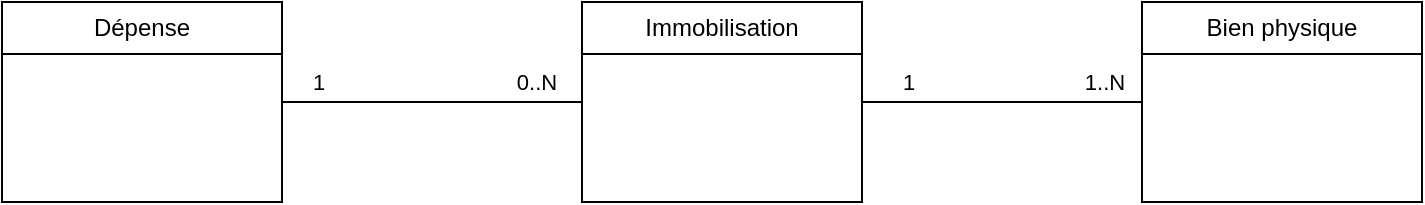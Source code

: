 <mxfile version="21.7.4" type="github" pages="2">
  <diagram name="Page-1" id="jzdGhWoaBMtrBlc3ov5q">
    <mxGraphModel dx="778" dy="443" grid="1" gridSize="10" guides="1" tooltips="1" connect="1" arrows="1" fold="1" page="1" pageScale="1" pageWidth="827" pageHeight="1169" math="0" shadow="0">
      <root>
        <mxCell id="0" />
        <mxCell id="1" parent="0" />
        <mxCell id="27wEWMoA8fDDw17wX8pp-8" style="edgeStyle=orthogonalEdgeStyle;rounded=0;orthogonalLoop=1;jettySize=auto;html=1;exitX=1;exitY=0.5;exitDx=0;exitDy=0;entryX=0;entryY=0.5;entryDx=0;entryDy=0;endArrow=none;endFill=0;" edge="1" parent="1" source="27wEWMoA8fDDw17wX8pp-1" target="27wEWMoA8fDDw17wX8pp-5">
          <mxGeometry relative="1" as="geometry" />
        </mxCell>
        <mxCell id="27wEWMoA8fDDw17wX8pp-12" value="0..N" style="edgeLabel;html=1;align=center;verticalAlign=middle;resizable=0;points=[];" vertex="1" connectable="0" parent="27wEWMoA8fDDw17wX8pp-8">
          <mxGeometry x="0.688" y="1" relative="1" as="geometry">
            <mxPoint y="-9" as="offset" />
          </mxGeometry>
        </mxCell>
        <mxCell id="27wEWMoA8fDDw17wX8pp-13" value="1" style="edgeLabel;html=1;align=center;verticalAlign=middle;resizable=0;points=[];" vertex="1" connectable="0" parent="27wEWMoA8fDDw17wX8pp-8">
          <mxGeometry x="-0.768" y="1" relative="1" as="geometry">
            <mxPoint y="-9" as="offset" />
          </mxGeometry>
        </mxCell>
        <mxCell id="27wEWMoA8fDDw17wX8pp-1" value="Dépense" style="swimlane;fontStyle=0;childLayout=stackLayout;horizontal=1;startSize=26;fillColor=none;horizontalStack=0;resizeParent=1;resizeParentMax=0;resizeLast=0;collapsible=1;marginBottom=0;whiteSpace=wrap;html=1;" vertex="1" parent="1">
          <mxGeometry y="90" width="140" height="100" as="geometry" />
        </mxCell>
        <mxCell id="27wEWMoA8fDDw17wX8pp-9" style="edgeStyle=orthogonalEdgeStyle;rounded=0;orthogonalLoop=1;jettySize=auto;html=1;exitX=1;exitY=0.5;exitDx=0;exitDy=0;entryX=0;entryY=0.5;entryDx=0;entryDy=0;endArrow=none;endFill=0;" edge="1" parent="1" source="27wEWMoA8fDDw17wX8pp-5" target="27wEWMoA8fDDw17wX8pp-6">
          <mxGeometry relative="1" as="geometry" />
        </mxCell>
        <mxCell id="27wEWMoA8fDDw17wX8pp-14" value="1" style="edgeLabel;html=1;align=center;verticalAlign=middle;resizable=0;points=[];" vertex="1" connectable="0" parent="27wEWMoA8fDDw17wX8pp-9">
          <mxGeometry x="-0.675" relative="1" as="geometry">
            <mxPoint y="-10" as="offset" />
          </mxGeometry>
        </mxCell>
        <mxCell id="27wEWMoA8fDDw17wX8pp-15" value="1..N" style="edgeLabel;html=1;align=center;verticalAlign=middle;resizable=0;points=[];" vertex="1" connectable="0" parent="27wEWMoA8fDDw17wX8pp-9">
          <mxGeometry x="0.732" y="-2" relative="1" as="geometry">
            <mxPoint y="-12" as="offset" />
          </mxGeometry>
        </mxCell>
        <mxCell id="27wEWMoA8fDDw17wX8pp-5" value="Immobilisation" style="swimlane;fontStyle=0;childLayout=stackLayout;horizontal=1;startSize=26;fillColor=none;horizontalStack=0;resizeParent=1;resizeParentMax=0;resizeLast=0;collapsible=1;marginBottom=0;whiteSpace=wrap;html=1;" vertex="1" parent="1">
          <mxGeometry x="290" y="90" width="140" height="100" as="geometry" />
        </mxCell>
        <mxCell id="27wEWMoA8fDDw17wX8pp-6" value="Bien physique" style="swimlane;fontStyle=0;childLayout=stackLayout;horizontal=1;startSize=26;fillColor=none;horizontalStack=0;resizeParent=1;resizeParentMax=0;resizeLast=0;collapsible=1;marginBottom=0;whiteSpace=wrap;html=1;" vertex="1" parent="1">
          <mxGeometry x="570" y="90" width="140" height="100" as="geometry" />
        </mxCell>
      </root>
    </mxGraphModel>
  </diagram>
  <diagram id="l5A2YbCBjNxLRxCM_U7K" name="Page-2">
    <mxGraphModel dx="778" dy="443" grid="1" gridSize="10" guides="1" tooltips="1" connect="1" arrows="1" fold="1" page="1" pageScale="1" pageWidth="827" pageHeight="1169" math="0" shadow="0">
      <root>
        <mxCell id="0" />
        <mxCell id="1" parent="0" />
        <mxCell id="ZBk412QkTeecYHAJMtYq-1" value="Bien physique" style="swimlane;fontStyle=0;childLayout=stackLayout;horizontal=1;startSize=26;fillColor=none;horizontalStack=0;resizeParent=1;resizeParentMax=0;resizeLast=0;collapsible=1;marginBottom=0;whiteSpace=wrap;html=1;" vertex="1" parent="1">
          <mxGeometry x="280" y="30" width="140" height="100" as="geometry" />
        </mxCell>
        <mxCell id="ZBk412QkTeecYHAJMtYq-6" style="edgeStyle=orthogonalEdgeStyle;rounded=0;orthogonalLoop=1;jettySize=auto;html=1;exitX=0;exitY=0.5;exitDx=0;exitDy=0;entryX=1;entryY=0.5;entryDx=0;entryDy=0;endArrow=none;endFill=0;" edge="1" parent="1" source="ZBk412QkTeecYHAJMtYq-3" target="ZBk412QkTeecYHAJMtYq-1">
          <mxGeometry relative="1" as="geometry" />
        </mxCell>
        <mxCell id="ZBk412QkTeecYHAJMtYq-7" value="1" style="edgeLabel;html=1;align=center;verticalAlign=middle;resizable=0;points=[];" vertex="1" connectable="0" parent="ZBk412QkTeecYHAJMtYq-6">
          <mxGeometry x="0.716" y="-4" relative="1" as="geometry">
            <mxPoint y="-6" as="offset" />
          </mxGeometry>
        </mxCell>
        <mxCell id="ZBk412QkTeecYHAJMtYq-9" value="0..N" style="edgeLabel;html=1;align=center;verticalAlign=middle;resizable=0;points=[];" vertex="1" connectable="0" parent="ZBk412QkTeecYHAJMtYq-6">
          <mxGeometry x="-0.712" y="2" relative="1" as="geometry">
            <mxPoint y="-12" as="offset" />
          </mxGeometry>
        </mxCell>
        <mxCell id="ZBk412QkTeecYHAJMtYq-3" value="Sortie" style="swimlane;fontStyle=0;childLayout=stackLayout;horizontal=1;startSize=26;fillColor=none;horizontalStack=0;resizeParent=1;resizeParentMax=0;resizeLast=0;collapsible=1;marginBottom=0;whiteSpace=wrap;html=1;" vertex="1" parent="1">
          <mxGeometry x="570" y="90" width="140" height="100" as="geometry" />
        </mxCell>
        <mxCell id="ZBk412QkTeecYHAJMtYq-11" style="edgeStyle=orthogonalEdgeStyle;rounded=0;orthogonalLoop=1;jettySize=auto;html=1;exitX=0.5;exitY=0;exitDx=0;exitDy=0;entryX=0.5;entryY=1;entryDx=0;entryDy=0;endArrow=none;endFill=0;" edge="1" parent="1" source="ZBk412QkTeecYHAJMtYq-10" target="ZBk412QkTeecYHAJMtYq-3">
          <mxGeometry relative="1" as="geometry" />
        </mxCell>
        <mxCell id="BLm0hFnYCNj1qf_Fg7we-6" value="0..1" style="edgeLabel;html=1;align=center;verticalAlign=middle;resizable=0;points=[];" vertex="1" connectable="0" parent="ZBk412QkTeecYHAJMtYq-11">
          <mxGeometry x="-0.455" relative="1" as="geometry">
            <mxPoint x="20" y="5" as="offset" />
          </mxGeometry>
        </mxCell>
        <mxCell id="BLm0hFnYCNj1qf_Fg7we-7" value="0..1" style="edgeLabel;html=1;align=center;verticalAlign=middle;resizable=0;points=[];" vertex="1" connectable="0" parent="ZBk412QkTeecYHAJMtYq-11">
          <mxGeometry x="0.571" y="-4" relative="1" as="geometry">
            <mxPoint x="16" as="offset" />
          </mxGeometry>
        </mxCell>
        <mxCell id="ZBk412QkTeecYHAJMtYq-10" value="Devis de vente" style="swimlane;fontStyle=0;childLayout=stackLayout;horizontal=1;startSize=26;fillColor=none;horizontalStack=0;resizeParent=1;resizeParentMax=0;resizeLast=0;collapsible=1;marginBottom=0;whiteSpace=wrap;html=1;" vertex="1" parent="1">
          <mxGeometry x="570" y="280" width="140" height="100" as="geometry" />
        </mxCell>
        <mxCell id="BLm0hFnYCNj1qf_Fg7we-2" style="edgeStyle=orthogonalEdgeStyle;rounded=0;orthogonalLoop=1;jettySize=auto;html=1;exitX=0.5;exitY=0;exitDx=0;exitDy=0;entryX=0;entryY=0.5;entryDx=0;entryDy=0;endArrow=none;endFill=0;" edge="1" parent="1" source="BLm0hFnYCNj1qf_Fg7we-1" target="ZBk412QkTeecYHAJMtYq-1">
          <mxGeometry relative="1" as="geometry" />
        </mxCell>
        <mxCell id="BLm0hFnYCNj1qf_Fg7we-8" value="1" style="edgeLabel;html=1;align=center;verticalAlign=middle;resizable=0;points=[];" vertex="1" connectable="0" parent="BLm0hFnYCNj1qf_Fg7we-2">
          <mxGeometry x="0.83" y="1" relative="1" as="geometry">
            <mxPoint y="-9" as="offset" />
          </mxGeometry>
        </mxCell>
        <mxCell id="BLm0hFnYCNj1qf_Fg7we-9" value="0..N" style="edgeLabel;html=1;align=center;verticalAlign=middle;resizable=0;points=[];" vertex="1" connectable="0" parent="BLm0hFnYCNj1qf_Fg7we-2">
          <mxGeometry x="-0.847" y="3" relative="1" as="geometry">
            <mxPoint x="23" as="offset" />
          </mxGeometry>
        </mxCell>
        <mxCell id="BLm0hFnYCNj1qf_Fg7we-11" style="edgeStyle=orthogonalEdgeStyle;rounded=0;orthogonalLoop=1;jettySize=auto;html=1;exitX=0.5;exitY=1;exitDx=0;exitDy=0;endArrow=none;endFill=0;" edge="1" parent="1" source="BLm0hFnYCNj1qf_Fg7we-1" target="BLm0hFnYCNj1qf_Fg7we-10">
          <mxGeometry relative="1" as="geometry" />
        </mxCell>
        <mxCell id="BLm0hFnYCNj1qf_Fg7we-12" value="0..N" style="edgeLabel;html=1;align=center;verticalAlign=middle;resizable=0;points=[];" vertex="1" connectable="0" parent="BLm0hFnYCNj1qf_Fg7we-11">
          <mxGeometry x="-0.485" relative="1" as="geometry">
            <mxPoint x="20" as="offset" />
          </mxGeometry>
        </mxCell>
        <mxCell id="BLm0hFnYCNj1qf_Fg7we-13" value="1" style="edgeLabel;html=1;align=center;verticalAlign=middle;resizable=0;points=[];" vertex="1" connectable="0" parent="BLm0hFnYCNj1qf_Fg7we-11">
          <mxGeometry x="0.49" y="4" relative="1" as="geometry">
            <mxPoint x="16" as="offset" />
          </mxGeometry>
        </mxCell>
        <mxCell id="BLm0hFnYCNj1qf_Fg7we-1" value="Utilisation" style="swimlane;fontStyle=0;childLayout=stackLayout;horizontal=1;startSize=26;fillColor=none;horizontalStack=0;resizeParent=1;resizeParentMax=0;resizeLast=0;collapsible=1;marginBottom=0;whiteSpace=wrap;html=1;" vertex="1" parent="1">
          <mxGeometry x="10" y="120" width="140" height="100" as="geometry" />
        </mxCell>
        <mxCell id="BLm0hFnYCNj1qf_Fg7we-10" value="Salarié" style="swimlane;fontStyle=0;childLayout=stackLayout;horizontal=1;startSize=26;fillColor=none;horizontalStack=0;resizeParent=1;resizeParentMax=0;resizeLast=0;collapsible=1;marginBottom=0;whiteSpace=wrap;html=1;" vertex="1" parent="1">
          <mxGeometry x="10" y="280" width="140" height="100" as="geometry" />
        </mxCell>
      </root>
    </mxGraphModel>
  </diagram>
</mxfile>
